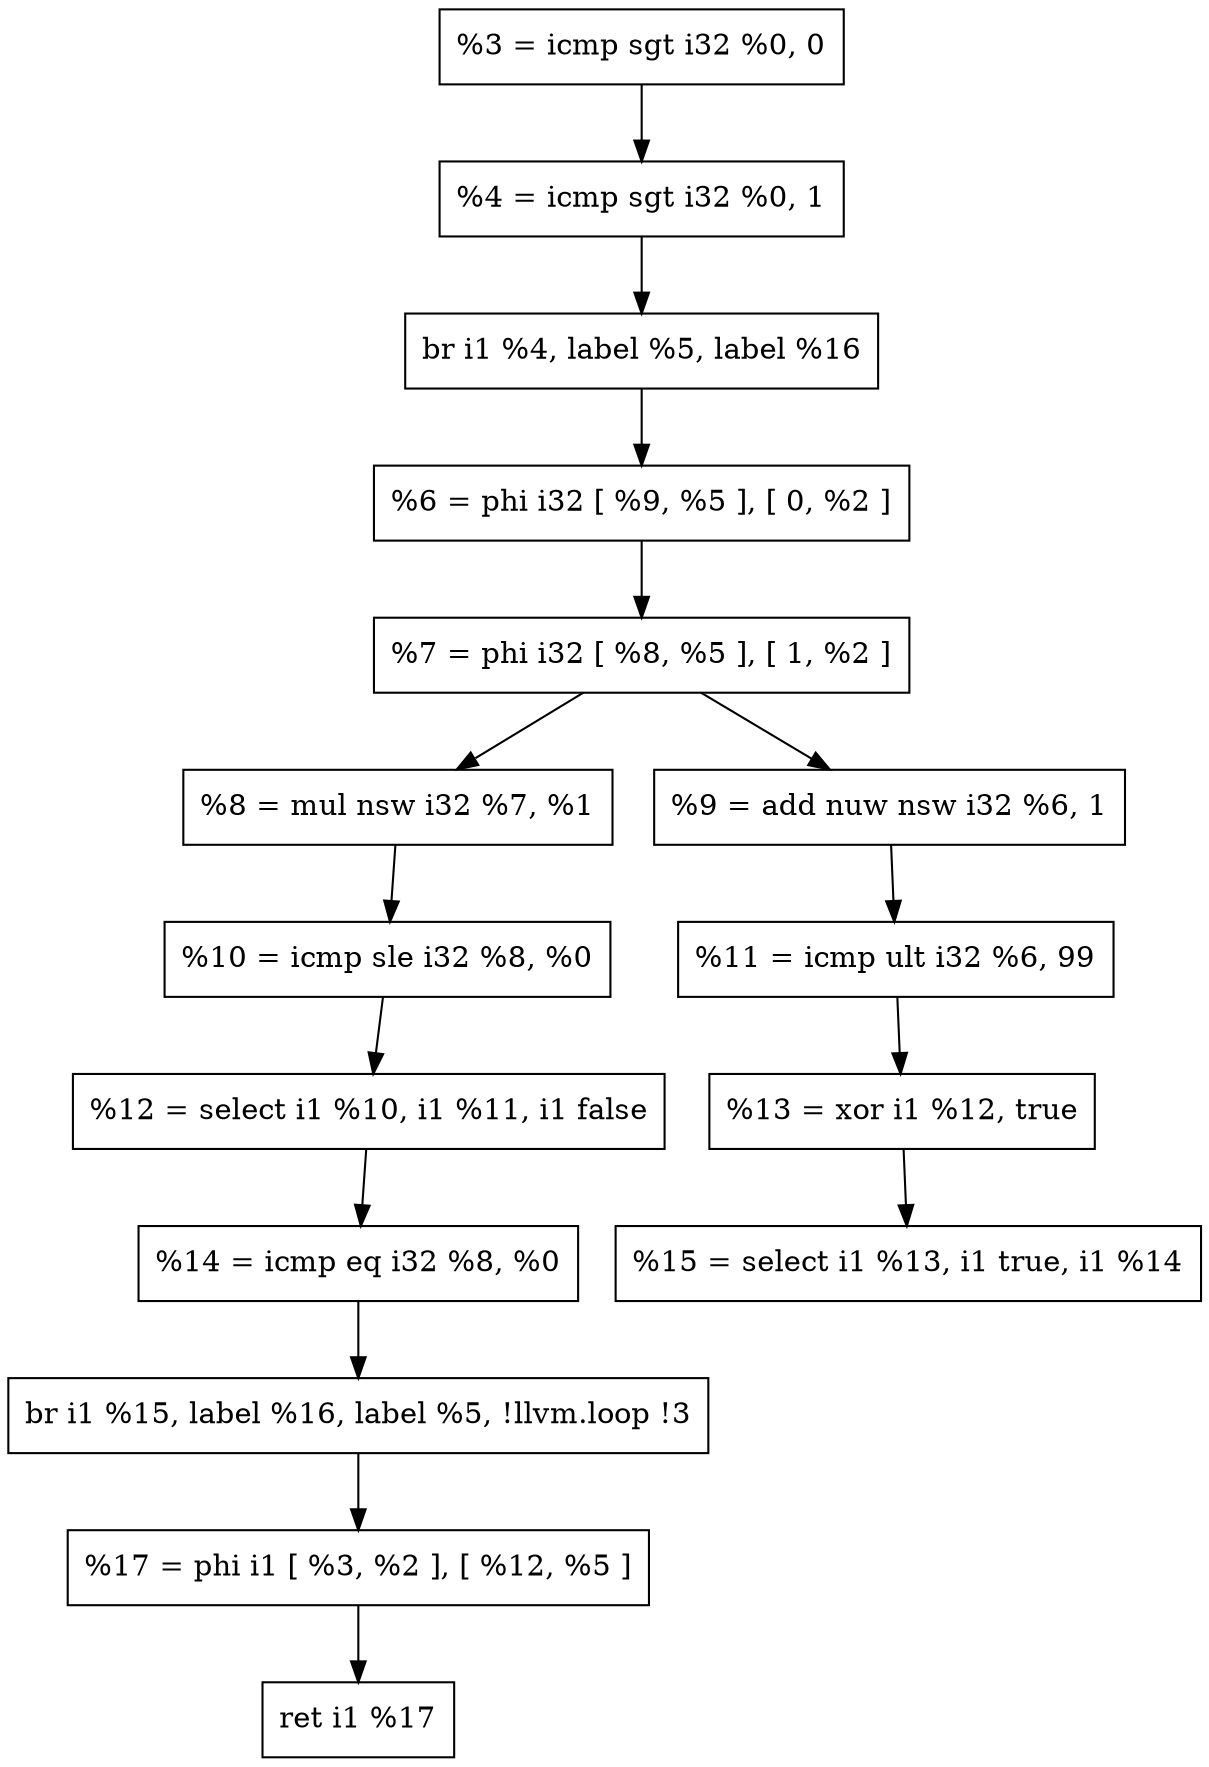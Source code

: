 digraph "DFG for'is_simple_power' function" {
 Node0x55ad3df2a950[shape=record, label="  %3 = icmp sgt i32 %0, 0"];
 Node0x55ad3df2aa30[shape=record, label="  %4 = icmp sgt i32 %0, 1"];
 Node0x55ad3df2ab50[shape=record, label="  br i1 %4, label %5, label %16"];
 Node0x55ad3df2ac50[shape=record, label="  %6 = phi i32 [ %9, %5 ], [ 0, %2 ]"];
 Node0x55ad3df2ad20[shape=record, label="  %7 = phi i32 [ %8, %5 ], [ 1, %2 ]"];
 Node0x55ad3df2ae10[shape=record, label="  %8 = mul nsw i32 %7, %1"];
 Node0x55ad3df2af00[shape=record, label="  %9 = add nuw nsw i32 %6, 1"];
 Node0x55ad3df2b000[shape=record, label="  %10 = icmp sle i32 %8, %0"];
 Node0x55ad3df2b100[shape=record, label="  %11 = icmp ult i32 %6, 99"];
 Node0x55ad3df2b200[shape=record, label="  %12 = select i1 %10, i1 %11, i1 false"];
 Node0x55ad3df2b300[shape=record, label="  %13 = xor i1 %12, true"];
 Node0x55ad3df2b400[shape=record, label="  %14 = icmp eq i32 %8, %0"];
 Node0x55ad3df2b500[shape=record, label="  %15 = select i1 %13, i1 true, i1 %14"];
 Node0x55ad3df2b600[shape=record, label="  br i1 %15, label %16, label %5, !llvm.loop !3"];
 Node0x55ad3df2b700[shape=record, label="  %17 = phi i1 [ %3, %2 ], [ %12, %5 ]"];
 Node0x55ad3df2b800[shape=record, label="  ret i1 %17"];
 Node0x55ad3df2a950 -> Node0x55ad3df2aa30
 Node0x55ad3df2aa30 -> Node0x55ad3df2ab50
 Node0x55ad3df2ab50 -> Node0x55ad3df2ac50
 Node0x55ad3df2ac50 -> Node0x55ad3df2ad20
 Node0x55ad3df2ad20 -> Node0x55ad3df2ae10
 Node0x55ad3df2ad20 -> Node0x55ad3df2af00
 Node0x55ad3df2ae10 -> Node0x55ad3df2b000
 Node0x55ad3df2af00 -> Node0x55ad3df2b100
 Node0x55ad3df2b000 -> Node0x55ad3df2b200
 Node0x55ad3df2b100 -> Node0x55ad3df2b300
 Node0x55ad3df2b200 -> Node0x55ad3df2b400
 Node0x55ad3df2b300 -> Node0x55ad3df2b500
 Node0x55ad3df2b400 -> Node0x55ad3df2b600
 Node0x55ad3df2b600 -> Node0x55ad3df2b700
 Node0x55ad3df2b700 -> Node0x55ad3df2b800
}